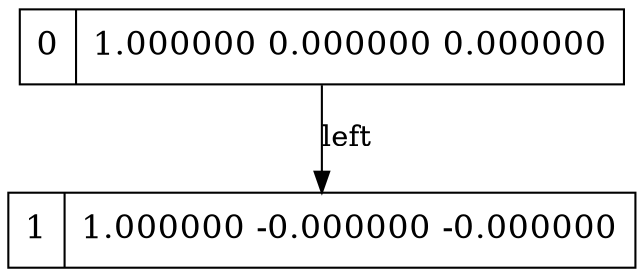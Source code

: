 digraph g { graph []; node [ fontsize="16" shape = "ellipse"]; edge [];"node0" [ label = "0 | 1.000000 0.000000 0.000000 " shape = "record" ];"node1" [ label = "1 | 1.000000 -0.000000 -0.000000 " shape = "record" ];"node0"-> "node1" [ label = "left"];}